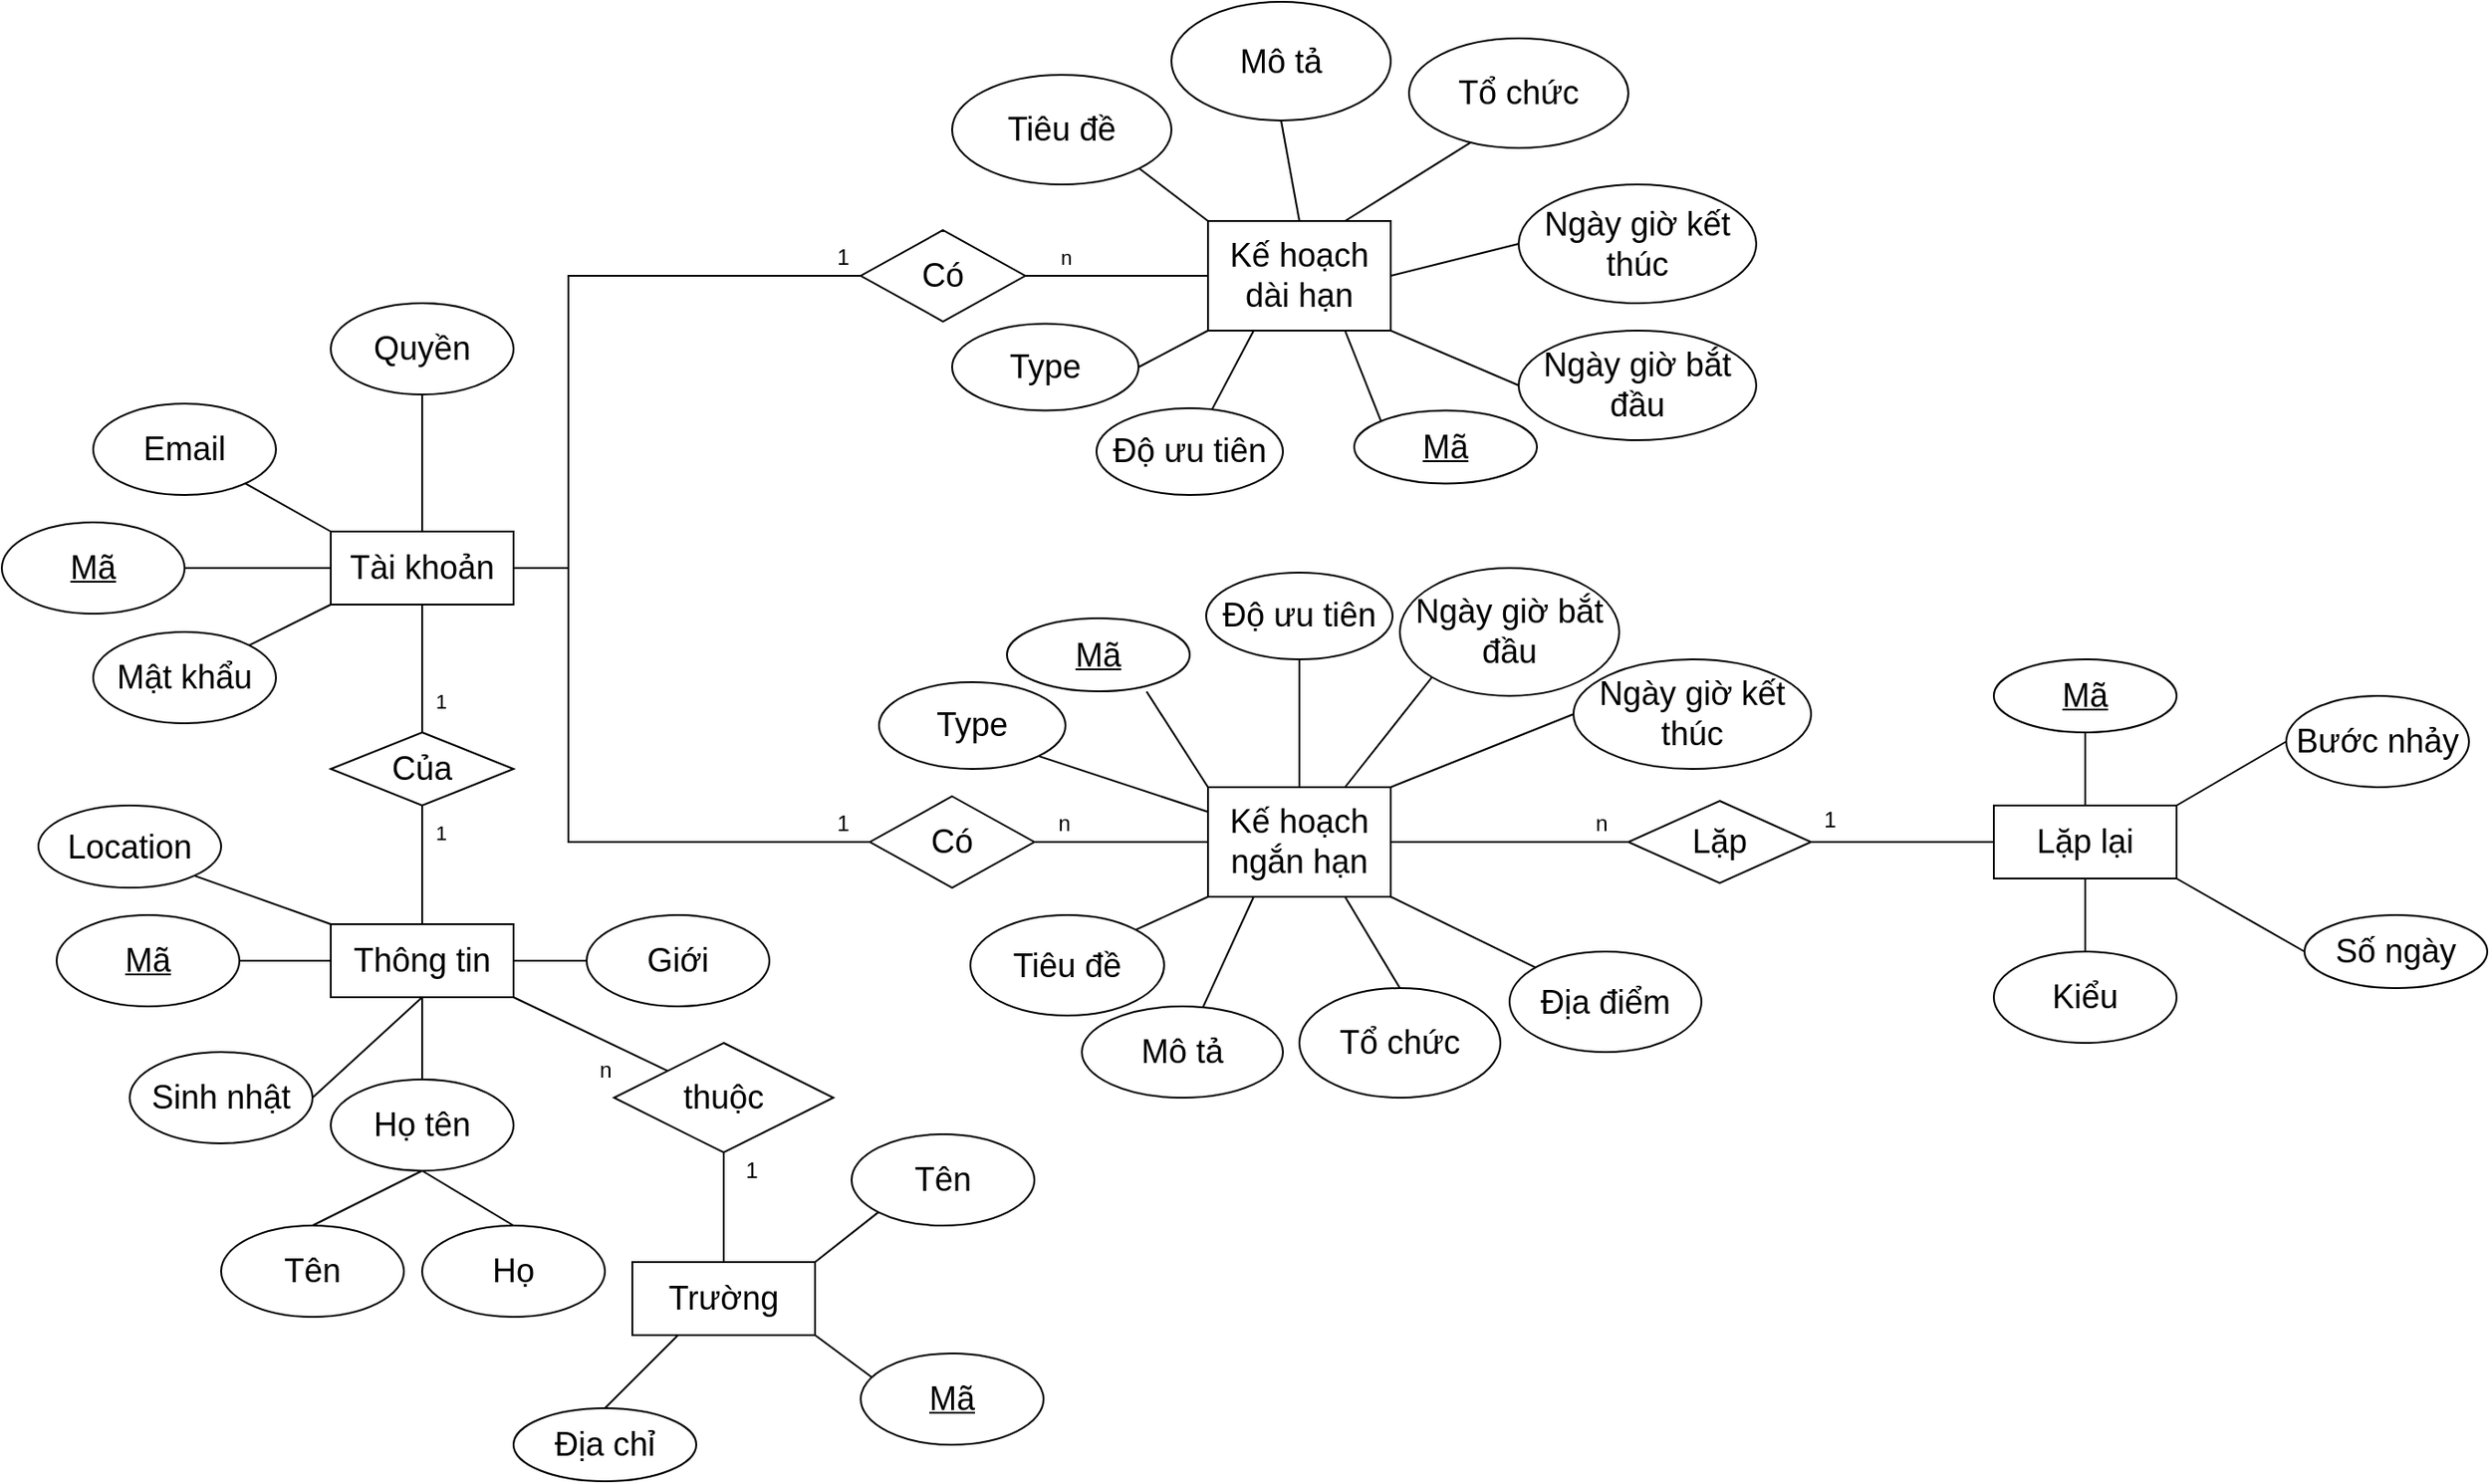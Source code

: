 <mxfile version="13.10.6" type="device"><diagram id="KJ_WwXxA33eFdEyZSN4s" name="Page-1"><mxGraphModel dx="1438" dy="985" grid="1" gridSize="10" guides="1" tooltips="1" connect="1" arrows="1" fold="1" page="0" pageScale="1" pageWidth="827" pageHeight="1169" math="0" shadow="0"><root><mxCell id="0"/><mxCell id="1" parent="0"/><mxCell id="ec2SP-fFcRyI_xErEhIp-40" style="edgeStyle=none;rounded=0;orthogonalLoop=1;jettySize=auto;html=1;entryX=0.5;entryY=1;entryDx=0;entryDy=0;endArrow=none;" parent="1" source="ec2SP-fFcRyI_xErEhIp-2" target="ec2SP-fFcRyI_xErEhIp-39" edge="1"><mxGeometry relative="1" as="geometry"/></mxCell><mxCell id="ec2SP-fFcRyI_xErEhIp-43" value="1" style="edgeLabel;html=1;align=center;verticalAlign=middle;resizable=0;points=[];" parent="ec2SP-fFcRyI_xErEhIp-40" vertex="1" connectable="0"><mxGeometry x="0.55" relative="1" as="geometry"><mxPoint x="10" as="offset"/></mxGeometry></mxCell><mxCell id="ec2SP-fFcRyI_xErEhIp-2" value="&lt;font style=&quot;font-size: 18px&quot;&gt;Thông tin&lt;/font&gt;" style="whiteSpace=wrap;html=1;align=center;" parent="1" vertex="1"><mxGeometry x="70" y="315" width="100" height="40" as="geometry"/></mxCell><mxCell id="ec2SP-fFcRyI_xErEhIp-44" style="edgeStyle=none;rounded=0;orthogonalLoop=1;jettySize=auto;html=1;entryX=0;entryY=0;entryDx=0;entryDy=0;endArrow=none;" parent="1" source="ec2SP-fFcRyI_xErEhIp-6" target="ec2SP-fFcRyI_xErEhIp-10" edge="1"><mxGeometry relative="1" as="geometry"/></mxCell><mxCell id="ec2SP-fFcRyI_xErEhIp-6" value="&lt;font style=&quot;font-size: 18px&quot;&gt;Email&lt;/font&gt;" style="ellipse;whiteSpace=wrap;html=1;align=center;" parent="1" vertex="1"><mxGeometry x="-60" y="30" width="100" height="50" as="geometry"/></mxCell><mxCell id="ec2SP-fFcRyI_xErEhIp-41" style="edgeStyle=none;rounded=0;orthogonalLoop=1;jettySize=auto;html=1;endArrow=none;" parent="1" source="ec2SP-fFcRyI_xErEhIp-10" target="ec2SP-fFcRyI_xErEhIp-39" edge="1"><mxGeometry relative="1" as="geometry"/></mxCell><mxCell id="ec2SP-fFcRyI_xErEhIp-42" value="1" style="edgeLabel;html=1;align=center;verticalAlign=middle;resizable=0;points=[];" parent="ec2SP-fFcRyI_xErEhIp-41" vertex="1" connectable="0"><mxGeometry x="0.5" y="-1" relative="1" as="geometry"><mxPoint x="11" as="offset"/></mxGeometry></mxCell><mxCell id="ec2SP-fFcRyI_xErEhIp-10" value="&lt;font style=&quot;font-size: 18px&quot;&gt;Tài khoản&lt;/font&gt;" style="whiteSpace=wrap;html=1;align=center;" parent="1" vertex="1"><mxGeometry x="70" y="100" width="100" height="40" as="geometry"/></mxCell><mxCell id="ec2SP-fFcRyI_xErEhIp-45" style="edgeStyle=none;rounded=0;orthogonalLoop=1;jettySize=auto;html=1;entryX=0;entryY=1;entryDx=0;entryDy=0;endArrow=none;" parent="1" source="ec2SP-fFcRyI_xErEhIp-14" target="ec2SP-fFcRyI_xErEhIp-10" edge="1"><mxGeometry relative="1" as="geometry"/></mxCell><mxCell id="ec2SP-fFcRyI_xErEhIp-14" value="&lt;font style=&quot;font-size: 18px&quot;&gt;Mật khẩu&lt;/font&gt;" style="ellipse;whiteSpace=wrap;html=1;align=center;" parent="1" vertex="1"><mxGeometry x="-60" y="155" width="100" height="50" as="geometry"/></mxCell><mxCell id="ec2SP-fFcRyI_xErEhIp-31" style="edgeStyle=none;rounded=0;orthogonalLoop=1;jettySize=auto;html=1;exitX=1;exitY=0.5;exitDx=0;exitDy=0;entryX=0;entryY=0.5;entryDx=0;entryDy=0;endArrow=none;" parent="1" source="ec2SP-fFcRyI_xErEhIp-16" target="ec2SP-fFcRyI_xErEhIp-2" edge="1"><mxGeometry relative="1" as="geometry"/></mxCell><mxCell id="ec2SP-fFcRyI_xErEhIp-16" value="&lt;font style=&quot;font-size: 18px&quot;&gt;Mã&lt;/font&gt;" style="ellipse;whiteSpace=wrap;html=1;align=center;fontStyle=4;" parent="1" vertex="1"><mxGeometry x="-80" y="310" width="100" height="50" as="geometry"/></mxCell><mxCell id="ec2SP-fFcRyI_xErEhIp-27" style="edgeStyle=none;rounded=0;orthogonalLoop=1;jettySize=auto;html=1;entryX=0.5;entryY=1;entryDx=0;entryDy=0;endArrow=none;" parent="1" source="ec2SP-fFcRyI_xErEhIp-18" target="ec2SP-fFcRyI_xErEhIp-2" edge="1"><mxGeometry relative="1" as="geometry"/></mxCell><mxCell id="ec2SP-fFcRyI_xErEhIp-18" value="&lt;font style=&quot;font-size: 18px&quot;&gt;Họ tên&lt;/font&gt;" style="ellipse;whiteSpace=wrap;html=1;align=center;" parent="1" vertex="1"><mxGeometry x="70" y="400" width="100" height="50" as="geometry"/></mxCell><mxCell id="ec2SP-fFcRyI_xErEhIp-19" value="&lt;font style=&quot;font-size: 18px&quot;&gt;Sinh nhật&lt;/font&gt;" style="ellipse;whiteSpace=wrap;html=1;align=center;" parent="1" vertex="1"><mxGeometry x="-40" y="385" width="100" height="50" as="geometry"/></mxCell><mxCell id="ec2SP-fFcRyI_xErEhIp-28" style="edgeStyle=none;rounded=0;orthogonalLoop=1;jettySize=auto;html=1;exitX=0;exitY=0.5;exitDx=0;exitDy=0;endArrow=none;entryX=1;entryY=0.5;entryDx=0;entryDy=0;" parent="1" source="ec2SP-fFcRyI_xErEhIp-20" target="ec2SP-fFcRyI_xErEhIp-2" edge="1"><mxGeometry relative="1" as="geometry"><mxPoint x="230" y="340" as="targetPoint"/></mxGeometry></mxCell><mxCell id="ec2SP-fFcRyI_xErEhIp-20" value="&lt;font style=&quot;font-size: 18px&quot;&gt;Giới&lt;/font&gt;" style="ellipse;whiteSpace=wrap;html=1;align=center;" parent="1" vertex="1"><mxGeometry x="210" y="310" width="100" height="50" as="geometry"/></mxCell><mxCell id="ec2SP-fFcRyI_xErEhIp-29" style="edgeStyle=none;rounded=0;orthogonalLoop=1;jettySize=auto;html=1;exitX=0.5;exitY=0;exitDx=0;exitDy=0;entryX=0.5;entryY=1;entryDx=0;entryDy=0;endArrow=none;" parent="1" source="ec2SP-fFcRyI_xErEhIp-21" target="ec2SP-fFcRyI_xErEhIp-18" edge="1"><mxGeometry relative="1" as="geometry"/></mxCell><mxCell id="ec2SP-fFcRyI_xErEhIp-21" value="&lt;font style=&quot;font-size: 18px&quot;&gt;Tên&lt;/font&gt;" style="ellipse;whiteSpace=wrap;html=1;align=center;" parent="1" vertex="1"><mxGeometry x="10" y="480" width="100" height="50" as="geometry"/></mxCell><mxCell id="ec2SP-fFcRyI_xErEhIp-30" style="edgeStyle=none;rounded=0;orthogonalLoop=1;jettySize=auto;html=1;exitX=0.5;exitY=0;exitDx=0;exitDy=0;endArrow=none;entryX=0.5;entryY=1;entryDx=0;entryDy=0;" parent="1" source="ec2SP-fFcRyI_xErEhIp-22" target="ec2SP-fFcRyI_xErEhIp-18" edge="1"><mxGeometry relative="1" as="geometry"><mxPoint x="180" y="480" as="targetPoint"/></mxGeometry></mxCell><mxCell id="ec2SP-fFcRyI_xErEhIp-22" value="&lt;font style=&quot;font-size: 18px&quot;&gt;Họ&lt;/font&gt;" style="ellipse;whiteSpace=wrap;html=1;align=center;" parent="1" vertex="1"><mxGeometry x="120" y="480" width="100" height="50" as="geometry"/></mxCell><mxCell id="ec2SP-fFcRyI_xErEhIp-25" value="" style="endArrow=none;html=1;rounded=0;entryX=0.5;entryY=1;entryDx=0;entryDy=0;exitX=1;exitY=0.5;exitDx=0;exitDy=0;" parent="1" source="ec2SP-fFcRyI_xErEhIp-19" target="ec2SP-fFcRyI_xErEhIp-2" edge="1"><mxGeometry relative="1" as="geometry"><mxPoint x="50" y="429.5" as="sourcePoint"/><mxPoint x="210" y="429.5" as="targetPoint"/></mxGeometry></mxCell><mxCell id="ec2SP-fFcRyI_xErEhIp-38" style="edgeStyle=none;rounded=0;orthogonalLoop=1;jettySize=auto;html=1;endArrow=none;entryX=1;entryY=1;entryDx=0;entryDy=0;" parent="1" source="rrw5eA1UYSn70zmmJnmZ-3" target="ec2SP-fFcRyI_xErEhIp-2" edge="1"><mxGeometry relative="1" as="geometry"><mxPoint x="392.835" y="436.621" as="sourcePoint"/><mxPoint x="180" y="360" as="targetPoint"/></mxGeometry></mxCell><mxCell id="ec2SP-fFcRyI_xErEhIp-39" value="&lt;font style=&quot;font-size: 18px&quot;&gt;Của&lt;/font&gt;" style="shape=rhombus;perimeter=rhombusPerimeter;whiteSpace=wrap;html=1;align=center;" parent="1" vertex="1"><mxGeometry x="70" y="210" width="100" height="40" as="geometry"/></mxCell><mxCell id="ec2SP-fFcRyI_xErEhIp-68" style="edgeStyle=none;rounded=0;orthogonalLoop=1;jettySize=auto;html=1;endArrow=none;entryX=0.5;entryY=0;entryDx=0;entryDy=0;" parent="1" source="ec2SP-fFcRyI_xErEhIp-64" target="ec2SP-fFcRyI_xErEhIp-10" edge="1"><mxGeometry relative="1" as="geometry"><mxPoint x="138.667" y="-90" as="targetPoint"/></mxGeometry></mxCell><mxCell id="ec2SP-fFcRyI_xErEhIp-64" value="&lt;span style=&quot;font-size: 18px&quot;&gt;Quyền&lt;/span&gt;" style="ellipse;whiteSpace=wrap;html=1;align=center;" parent="1" vertex="1"><mxGeometry x="70" y="-25" width="100" height="50" as="geometry"/></mxCell><mxCell id="ec2SP-fFcRyI_xErEhIp-95" style="edgeStyle=none;rounded=0;orthogonalLoop=1;jettySize=auto;html=1;exitX=0;exitY=0;exitDx=0;exitDy=0;endArrow=none;entryX=1;entryY=1;entryDx=0;entryDy=0;" parent="1" source="ec2SP-fFcRyI_xErEhIp-69" target="ec2SP-fFcRyI_xErEhIp-93" edge="1"><mxGeometry relative="1" as="geometry"/></mxCell><mxCell id="ec2SP-fFcRyI_xErEhIp-96" style="edgeStyle=none;rounded=0;orthogonalLoop=1;jettySize=auto;html=1;exitX=0.5;exitY=0;exitDx=0;exitDy=0;entryX=0.5;entryY=1;entryDx=0;entryDy=0;endArrow=none;" parent="1" source="ec2SP-fFcRyI_xErEhIp-69" target="ec2SP-fFcRyI_xErEhIp-85" edge="1"><mxGeometry relative="1" as="geometry"/></mxCell><mxCell id="ec2SP-fFcRyI_xErEhIp-110" style="edgeStyle=none;rounded=0;orthogonalLoop=1;jettySize=auto;html=1;exitX=0.75;exitY=0;exitDx=0;exitDy=0;entryX=0.292;entryY=0.937;entryDx=0;entryDy=0;endArrow=none;entryPerimeter=0;" parent="1" source="ec2SP-fFcRyI_xErEhIp-69" target="ec2SP-fFcRyI_xErEhIp-109" edge="1"><mxGeometry relative="1" as="geometry"/></mxCell><mxCell id="46C-evi4hffXZa0Dl_TP-7" style="edgeStyle=none;rounded=0;orthogonalLoop=1;jettySize=auto;html=1;exitX=1;exitY=0.5;exitDx=0;exitDy=0;entryX=0;entryY=0.5;entryDx=0;entryDy=0;endArrow=none;endFill=0;" parent="1" source="ec2SP-fFcRyI_xErEhIp-69" target="46C-evi4hffXZa0Dl_TP-6" edge="1"><mxGeometry relative="1" as="geometry"/></mxCell><mxCell id="46C-evi4hffXZa0Dl_TP-8" style="edgeStyle=none;rounded=0;orthogonalLoop=1;jettySize=auto;html=1;exitX=1;exitY=1;exitDx=0;exitDy=0;entryX=0;entryY=0.5;entryDx=0;entryDy=0;endArrow=none;endFill=0;" parent="1" source="ec2SP-fFcRyI_xErEhIp-69" target="46C-evi4hffXZa0Dl_TP-5" edge="1"><mxGeometry relative="1" as="geometry"/></mxCell><mxCell id="2r0Grlxw7K3daB3hnZKE-4" style="edgeStyle=none;rounded=0;orthogonalLoop=1;jettySize=auto;html=1;exitX=0.75;exitY=1;exitDx=0;exitDy=0;entryX=0;entryY=0;entryDx=0;entryDy=0;endArrow=none;endFill=0;" parent="1" source="ec2SP-fFcRyI_xErEhIp-69" target="2r0Grlxw7K3daB3hnZKE-3" edge="1"><mxGeometry relative="1" as="geometry"/></mxCell><mxCell id="wTvaJVW8XRrOF5SfuBHR-3" style="rounded=0;orthogonalLoop=1;jettySize=auto;html=1;exitX=0;exitY=1;exitDx=0;exitDy=0;entryX=1;entryY=0.5;entryDx=0;entryDy=0;endArrow=none;endFill=0;" edge="1" parent="1" source="ec2SP-fFcRyI_xErEhIp-69" target="wTvaJVW8XRrOF5SfuBHR-2"><mxGeometry relative="1" as="geometry"/></mxCell><mxCell id="ec2SP-fFcRyI_xErEhIp-69" value="&lt;font style=&quot;font-size: 18px&quot;&gt;Kế hoạch dài hạn&lt;/font&gt;" style="whiteSpace=wrap;html=1;align=center;" parent="1" vertex="1"><mxGeometry x="550" y="-70" width="100" height="60" as="geometry"/></mxCell><mxCell id="ec2SP-fFcRyI_xErEhIp-100" style="edgeStyle=none;rounded=0;orthogonalLoop=1;jettySize=auto;html=1;exitX=0;exitY=1;exitDx=0;exitDy=0;entryX=1;entryY=0;entryDx=0;entryDy=0;endArrow=none;" parent="1" source="ec2SP-fFcRyI_xErEhIp-70" target="ec2SP-fFcRyI_xErEhIp-89" edge="1"><mxGeometry relative="1" as="geometry"/></mxCell><mxCell id="ec2SP-fFcRyI_xErEhIp-101" style="edgeStyle=none;rounded=0;orthogonalLoop=1;jettySize=auto;html=1;exitX=0.25;exitY=1;exitDx=0;exitDy=0;endArrow=none;" parent="1" source="ec2SP-fFcRyI_xErEhIp-70" target="ec2SP-fFcRyI_xErEhIp-90" edge="1"><mxGeometry relative="1" as="geometry"/></mxCell><mxCell id="UZHz2TOHlEQdDS_HJTiY-31" style="edgeStyle=none;rounded=0;orthogonalLoop=1;jettySize=auto;html=1;exitX=1;exitY=1;exitDx=0;exitDy=0;endArrow=none;endFill=0;" parent="1" source="ec2SP-fFcRyI_xErEhIp-70" target="UZHz2TOHlEQdDS_HJTiY-32" edge="1"><mxGeometry relative="1" as="geometry"><mxPoint x="740" y="320" as="targetPoint"/></mxGeometry></mxCell><mxCell id="46C-evi4hffXZa0Dl_TP-11" style="edgeStyle=none;rounded=0;orthogonalLoop=1;jettySize=auto;html=1;exitX=1;exitY=0.5;exitDx=0;exitDy=0;endArrow=none;endFill=0;entryX=0;entryY=0.5;entryDx=0;entryDy=0;" parent="1" source="ec2SP-fFcRyI_xErEhIp-70" target="46C-evi4hffXZa0Dl_TP-13" edge="1"><mxGeometry relative="1" as="geometry"><mxPoint x="763" y="260" as="targetPoint"/></mxGeometry></mxCell><mxCell id="ec2SP-fFcRyI_xErEhIp-70" value="&lt;font style=&quot;font-size: 18px&quot;&gt;Kế hoạch ngắn hạn&lt;/font&gt;" style="whiteSpace=wrap;html=1;align=center;" parent="1" vertex="1"><mxGeometry x="550" y="240" width="100" height="60" as="geometry"/></mxCell><mxCell id="ec2SP-fFcRyI_xErEhIp-73" style="edgeStyle=none;rounded=0;orthogonalLoop=1;jettySize=auto;html=1;entryX=0;entryY=0.5;entryDx=0;entryDy=0;endArrow=none;exitX=1;exitY=0.5;exitDx=0;exitDy=0;" parent="1" source="ec2SP-fFcRyI_xErEhIp-71" target="ec2SP-fFcRyI_xErEhIp-69" edge="1"><mxGeometry relative="1" as="geometry"/></mxCell><mxCell id="ec2SP-fFcRyI_xErEhIp-79" value="n" style="edgeLabel;html=1;align=center;verticalAlign=middle;resizable=0;points=[];" parent="ec2SP-fFcRyI_xErEhIp-73" vertex="1" connectable="0"><mxGeometry x="-0.568" relative="1" as="geometry"><mxPoint y="-10" as="offset"/></mxGeometry></mxCell><mxCell id="ec2SP-fFcRyI_xErEhIp-77" style="edgeStyle=none;rounded=0;orthogonalLoop=1;jettySize=auto;html=1;entryX=1;entryY=0.5;entryDx=0;entryDy=0;endArrow=none;exitX=0;exitY=0.5;exitDx=0;exitDy=0;" parent="1" source="ec2SP-fFcRyI_xErEhIp-71" target="ec2SP-fFcRyI_xErEhIp-10" edge="1"><mxGeometry relative="1" as="geometry"><Array as="points"><mxPoint x="200" y="-40"/><mxPoint x="200" y="120"/></Array></mxGeometry></mxCell><mxCell id="ec2SP-fFcRyI_xErEhIp-71" value="&lt;font style=&quot;font-size: 18px&quot;&gt;Có&lt;/font&gt;" style="shape=rhombus;perimeter=rhombusPerimeter;whiteSpace=wrap;html=1;align=center;" parent="1" vertex="1"><mxGeometry x="360" y="-65" width="90" height="50" as="geometry"/></mxCell><mxCell id="ec2SP-fFcRyI_xErEhIp-74" style="edgeStyle=none;rounded=0;orthogonalLoop=1;jettySize=auto;html=1;entryX=0;entryY=0.5;entryDx=0;entryDy=0;endArrow=none;" parent="1" source="ec2SP-fFcRyI_xErEhIp-72" target="ec2SP-fFcRyI_xErEhIp-70" edge="1"><mxGeometry relative="1" as="geometry"/></mxCell><mxCell id="ec2SP-fFcRyI_xErEhIp-76" style="edgeStyle=none;rounded=0;orthogonalLoop=1;jettySize=auto;html=1;entryX=1;entryY=0.5;entryDx=0;entryDy=0;endArrow=none;exitX=0;exitY=0.5;exitDx=0;exitDy=0;" parent="1" source="ec2SP-fFcRyI_xErEhIp-72" target="ec2SP-fFcRyI_xErEhIp-10" edge="1"><mxGeometry relative="1" as="geometry"><Array as="points"><mxPoint x="200" y="270"/><mxPoint x="200" y="120"/></Array></mxGeometry></mxCell><mxCell id="ec2SP-fFcRyI_xErEhIp-72" value="&lt;font style=&quot;font-size: 18px&quot;&gt;Có&lt;/font&gt;" style="shape=rhombus;perimeter=rhombusPerimeter;whiteSpace=wrap;html=1;align=center;" parent="1" vertex="1"><mxGeometry x="365" y="245" width="90" height="50" as="geometry"/></mxCell><mxCell id="ec2SP-fFcRyI_xErEhIp-81" value="1" style="text;html=1;align=center;verticalAlign=middle;resizable=0;points=[];autosize=1;" parent="1" vertex="1"><mxGeometry x="340" y="-60" width="20" height="20" as="geometry"/></mxCell><mxCell id="ec2SP-fFcRyI_xErEhIp-83" value="n" style="text;html=1;align=center;verticalAlign=middle;resizable=0;points=[];autosize=1;" parent="1" vertex="1"><mxGeometry x="461" y="250" width="20" height="20" as="geometry"/></mxCell><mxCell id="ec2SP-fFcRyI_xErEhIp-85" value="&lt;span style=&quot;font-size: 18px&quot;&gt;Mô tả&lt;/span&gt;" style="ellipse;whiteSpace=wrap;html=1;align=center;" parent="1" vertex="1"><mxGeometry x="530" y="-190" width="120" height="65" as="geometry"/></mxCell><mxCell id="ec2SP-fFcRyI_xErEhIp-89" value="&lt;font style=&quot;font-size: 18px&quot;&gt;Tiêu đề&lt;/font&gt;" style="ellipse;whiteSpace=wrap;html=1;align=center;" parent="1" vertex="1"><mxGeometry x="420" y="310" width="106" height="55" as="geometry"/></mxCell><mxCell id="ec2SP-fFcRyI_xErEhIp-90" value="&lt;font style=&quot;font-size: 18px&quot;&gt;Mô tả&lt;/font&gt;" style="ellipse;whiteSpace=wrap;html=1;align=center;" parent="1" vertex="1"><mxGeometry x="481" y="360" width="110" height="50" as="geometry"/></mxCell><mxCell id="ec2SP-fFcRyI_xErEhIp-93" value="&lt;font style=&quot;font-size: 18px&quot;&gt;Tiêu đề&lt;/font&gt;" style="ellipse;whiteSpace=wrap;html=1;align=center;" parent="1" vertex="1"><mxGeometry x="410" y="-150" width="120" height="60" as="geometry"/></mxCell><mxCell id="ec2SP-fFcRyI_xErEhIp-109" value="&lt;font style=&quot;font-size: 18px&quot;&gt;Tổ chức&lt;/font&gt;" style="ellipse;whiteSpace=wrap;html=1;align=center;" parent="1" vertex="1"><mxGeometry x="660" y="-170" width="120" height="60" as="geometry"/></mxCell><mxCell id="ec2SP-fFcRyI_xErEhIp-112" style="edgeStyle=none;rounded=0;orthogonalLoop=1;jettySize=auto;html=1;endArrow=none;entryX=0.75;entryY=1;entryDx=0;entryDy=0;exitX=0.5;exitY=0;exitDx=0;exitDy=0;" parent="1" source="ec2SP-fFcRyI_xErEhIp-111" target="ec2SP-fFcRyI_xErEhIp-70" edge="1"><mxGeometry relative="1" as="geometry"><mxPoint x="650" y="290" as="targetPoint"/></mxGeometry></mxCell><mxCell id="ec2SP-fFcRyI_xErEhIp-111" value="&lt;font style=&quot;font-size: 18px&quot;&gt;Tổ chức&lt;/font&gt;" style="ellipse;whiteSpace=wrap;html=1;align=center;" parent="1" vertex="1"><mxGeometry x="600" y="350" width="110" height="60" as="geometry"/></mxCell><mxCell id="rrw5eA1UYSn70zmmJnmZ-2" style="edgeStyle=orthogonalEdgeStyle;rounded=0;orthogonalLoop=1;jettySize=auto;html=1;entryX=0;entryY=0.5;entryDx=0;entryDy=0;endArrow=none;endFill=0;" parent="1" source="rrw5eA1UYSn70zmmJnmZ-1" target="ec2SP-fFcRyI_xErEhIp-10" edge="1"><mxGeometry relative="1" as="geometry"/></mxCell><mxCell id="rrw5eA1UYSn70zmmJnmZ-1" value="&lt;font style=&quot;font-size: 18px&quot;&gt;Mã&lt;/font&gt;" style="ellipse;whiteSpace=wrap;html=1;align=center;fontStyle=4;" parent="1" vertex="1"><mxGeometry x="-110" y="95" width="100" height="50" as="geometry"/></mxCell><mxCell id="rrw5eA1UYSn70zmmJnmZ-4" style="edgeStyle=orthogonalEdgeStyle;rounded=0;orthogonalLoop=1;jettySize=auto;html=1;endArrow=none;endFill=0;" parent="1" source="rrw5eA1UYSn70zmmJnmZ-3" target="rrw5eA1UYSn70zmmJnmZ-5" edge="1"><mxGeometry relative="1" as="geometry"><mxPoint x="510" y="437" as="targetPoint"/></mxGeometry></mxCell><mxCell id="rrw5eA1UYSn70zmmJnmZ-3" value="&lt;font style=&quot;font-size: 18px&quot;&gt;thuộc&lt;/font&gt;" style="shape=rhombus;perimeter=rhombusPerimeter;whiteSpace=wrap;html=1;align=center;" parent="1" vertex="1"><mxGeometry x="224.995" y="380.001" width="120" height="60" as="geometry"/></mxCell><mxCell id="rrw5eA1UYSn70zmmJnmZ-9" style="rounded=0;orthogonalLoop=1;jettySize=auto;html=1;exitX=1;exitY=0;exitDx=0;exitDy=0;entryX=0;entryY=1;entryDx=0;entryDy=0;endArrow=none;endFill=0;" parent="1" source="rrw5eA1UYSn70zmmJnmZ-5" target="rrw5eA1UYSn70zmmJnmZ-6" edge="1"><mxGeometry relative="1" as="geometry"/></mxCell><mxCell id="rrw5eA1UYSn70zmmJnmZ-10" style="edgeStyle=none;rounded=0;orthogonalLoop=1;jettySize=auto;html=1;exitX=1;exitY=1;exitDx=0;exitDy=0;entryX=0.08;entryY=0.29;entryDx=0;entryDy=0;endArrow=none;endFill=0;entryPerimeter=0;" parent="1" source="rrw5eA1UYSn70zmmJnmZ-5" target="rrw5eA1UYSn70zmmJnmZ-7" edge="1"><mxGeometry relative="1" as="geometry"/></mxCell><mxCell id="rrw5eA1UYSn70zmmJnmZ-5" value="&lt;font style=&quot;font-size: 18px&quot;&gt;Trường&lt;/font&gt;" style="whiteSpace=wrap;html=1;align=center;" parent="1" vertex="1"><mxGeometry x="235" y="500" width="100" height="40" as="geometry"/></mxCell><mxCell id="rrw5eA1UYSn70zmmJnmZ-6" value="&lt;font style=&quot;font-size: 18px&quot;&gt;Tên&lt;/font&gt;" style="ellipse;whiteSpace=wrap;html=1;align=center;" parent="1" vertex="1"><mxGeometry x="355" y="430" width="100" height="50" as="geometry"/></mxCell><mxCell id="rrw5eA1UYSn70zmmJnmZ-7" value="&lt;font style=&quot;font-size: 18px&quot;&gt;Mã&lt;/font&gt;" style="ellipse;whiteSpace=wrap;html=1;align=center;fontStyle=4;" parent="1" vertex="1"><mxGeometry x="360" y="550" width="100" height="50" as="geometry"/></mxCell><mxCell id="46C-evi4hffXZa0Dl_TP-3" style="edgeStyle=none;rounded=0;orthogonalLoop=1;jettySize=auto;html=1;exitX=0;exitY=1;exitDx=0;exitDy=0;entryX=0.75;entryY=0;entryDx=0;entryDy=0;endArrow=none;endFill=0;" parent="1" source="rrw5eA1UYSn70zmmJnmZ-84" target="ec2SP-fFcRyI_xErEhIp-70" edge="1"><mxGeometry relative="1" as="geometry"/></mxCell><mxCell id="rrw5eA1UYSn70zmmJnmZ-84" value="&lt;span style=&quot;font-size: 18px&quot;&gt;Ngày giờ bắt đầu&lt;/span&gt;" style="ellipse;whiteSpace=wrap;html=1;align=center;" parent="1" vertex="1"><mxGeometry x="655" y="120" width="120" height="70" as="geometry"/></mxCell><mxCell id="46C-evi4hffXZa0Dl_TP-4" style="edgeStyle=none;rounded=0;orthogonalLoop=1;jettySize=auto;html=1;exitX=0;exitY=0.5;exitDx=0;exitDy=0;entryX=1;entryY=0;entryDx=0;entryDy=0;endArrow=none;endFill=0;" parent="1" source="rrw5eA1UYSn70zmmJnmZ-85" target="ec2SP-fFcRyI_xErEhIp-70" edge="1"><mxGeometry relative="1" as="geometry"/></mxCell><mxCell id="rrw5eA1UYSn70zmmJnmZ-85" value="&lt;span style=&quot;font-size: 18px&quot;&gt;Ngày giờ kết thúc&lt;/span&gt;" style="ellipse;whiteSpace=wrap;html=1;align=center;" parent="1" vertex="1"><mxGeometry x="750" y="170" width="130" height="60" as="geometry"/></mxCell><mxCell id="UZHz2TOHlEQdDS_HJTiY-2" style="rounded=0;orthogonalLoop=1;jettySize=auto;html=1;exitX=0.5;exitY=0;exitDx=0;exitDy=0;entryX=0.25;entryY=1;entryDx=0;entryDy=0;endArrow=none;endFill=0;" parent="1" source="UZHz2TOHlEQdDS_HJTiY-1" target="rrw5eA1UYSn70zmmJnmZ-5" edge="1"><mxGeometry relative="1" as="geometry"/></mxCell><mxCell id="UZHz2TOHlEQdDS_HJTiY-1" value="&lt;font style=&quot;font-size: 18px&quot;&gt;Địa chỉ&lt;/font&gt;" style="ellipse;whiteSpace=wrap;html=1;align=center;" parent="1" vertex="1"><mxGeometry x="170" y="580" width="100" height="40" as="geometry"/></mxCell><mxCell id="UZHz2TOHlEQdDS_HJTiY-7" value="1" style="text;html=1;align=center;verticalAlign=middle;resizable=0;points=[];autosize=1;" parent="1" vertex="1"><mxGeometry x="290" y="440" width="20" height="20" as="geometry"/></mxCell><mxCell id="UZHz2TOHlEQdDS_HJTiY-8" value="n" style="text;html=1;align=center;verticalAlign=middle;resizable=0;points=[];autosize=1;" parent="1" vertex="1"><mxGeometry x="210" y="385" width="20" height="20" as="geometry"/></mxCell><mxCell id="UZHz2TOHlEQdDS_HJTiY-9" value="1" style="text;html=1;align=center;verticalAlign=middle;resizable=0;points=[];autosize=1;" parent="1" vertex="1"><mxGeometry x="340" y="250" width="20" height="20" as="geometry"/></mxCell><mxCell id="UZHz2TOHlEQdDS_HJTiY-32" value="&lt;span style=&quot;font-size: 18px&quot;&gt;Địa điểm&lt;/span&gt;" style="ellipse;whiteSpace=wrap;html=1;align=center;" parent="1" vertex="1"><mxGeometry x="715" y="330" width="105" height="55" as="geometry"/></mxCell><mxCell id="46C-evi4hffXZa0Dl_TP-2" style="rounded=0;orthogonalLoop=1;jettySize=auto;html=1;exitX=1;exitY=1;exitDx=0;exitDy=0;entryX=0;entryY=0;entryDx=0;entryDy=0;endArrow=none;endFill=0;" parent="1" source="46C-evi4hffXZa0Dl_TP-1" target="ec2SP-fFcRyI_xErEhIp-2" edge="1"><mxGeometry relative="1" as="geometry"/></mxCell><mxCell id="46C-evi4hffXZa0Dl_TP-1" value="&lt;font style=&quot;font-size: 18px&quot;&gt;Location&lt;/font&gt;" style="ellipse;whiteSpace=wrap;html=1;align=center;" parent="1" vertex="1"><mxGeometry x="-90" y="250" width="100" height="45" as="geometry"/></mxCell><mxCell id="46C-evi4hffXZa0Dl_TP-5" value="&lt;font style=&quot;font-size: 18px&quot;&gt;Ngày giờ bắt đầu&lt;/font&gt;" style="ellipse;whiteSpace=wrap;html=1;align=center;" parent="1" vertex="1"><mxGeometry x="720" y="-10" width="130" height="60" as="geometry"/></mxCell><mxCell id="46C-evi4hffXZa0Dl_TP-6" value="&lt;font style=&quot;font-size: 18px&quot;&gt;Ngày giờ kết thúc&lt;/font&gt;" style="ellipse;whiteSpace=wrap;html=1;align=center;" parent="1" vertex="1"><mxGeometry x="720" y="-90" width="130" height="65" as="geometry"/></mxCell><mxCell id="46C-evi4hffXZa0Dl_TP-15" style="edgeStyle=none;rounded=0;orthogonalLoop=1;jettySize=auto;html=1;exitX=1;exitY=0.5;exitDx=0;exitDy=0;endArrow=none;endFill=0;" parent="1" source="46C-evi4hffXZa0Dl_TP-13" target="46C-evi4hffXZa0Dl_TP-14" edge="1"><mxGeometry relative="1" as="geometry"/></mxCell><mxCell id="46C-evi4hffXZa0Dl_TP-13" value="&lt;font style=&quot;font-size: 18px&quot;&gt;Lặp&lt;/font&gt;" style="shape=rhombus;perimeter=rhombusPerimeter;whiteSpace=wrap;html=1;align=center;" parent="1" vertex="1"><mxGeometry x="780" y="247.5" width="100" height="45" as="geometry"/></mxCell><mxCell id="46C-evi4hffXZa0Dl_TP-16" style="edgeStyle=none;rounded=0;orthogonalLoop=1;jettySize=auto;html=1;exitX=0.5;exitY=0;exitDx=0;exitDy=0;endArrow=none;endFill=0;entryX=0.5;entryY=1;entryDx=0;entryDy=0;" parent="1" source="46C-evi4hffXZa0Dl_TP-14" target="46C-evi4hffXZa0Dl_TP-17" edge="1"><mxGeometry relative="1" as="geometry"><mxPoint x="1030" y="210" as="targetPoint"/></mxGeometry></mxCell><mxCell id="46C-evi4hffXZa0Dl_TP-19" style="edgeStyle=none;rounded=0;orthogonalLoop=1;jettySize=auto;html=1;exitX=0.5;exitY=1;exitDx=0;exitDy=0;endArrow=none;endFill=0;" parent="1" source="46C-evi4hffXZa0Dl_TP-14" target="46C-evi4hffXZa0Dl_TP-18" edge="1"><mxGeometry relative="1" as="geometry"/></mxCell><mxCell id="46C-evi4hffXZa0Dl_TP-23" style="edgeStyle=none;rounded=0;orthogonalLoop=1;jettySize=auto;html=1;exitX=1;exitY=0;exitDx=0;exitDy=0;entryX=0;entryY=0.5;entryDx=0;entryDy=0;endArrow=none;endFill=0;" parent="1" source="46C-evi4hffXZa0Dl_TP-14" target="46C-evi4hffXZa0Dl_TP-22" edge="1"><mxGeometry relative="1" as="geometry"/></mxCell><mxCell id="46C-evi4hffXZa0Dl_TP-25" style="edgeStyle=none;rounded=0;orthogonalLoop=1;jettySize=auto;html=1;exitX=1;exitY=1;exitDx=0;exitDy=0;entryX=0;entryY=0.5;entryDx=0;entryDy=0;endArrow=none;endFill=0;" parent="1" source="46C-evi4hffXZa0Dl_TP-14" target="46C-evi4hffXZa0Dl_TP-24" edge="1"><mxGeometry relative="1" as="geometry"/></mxCell><mxCell id="46C-evi4hffXZa0Dl_TP-14" value="&lt;font style=&quot;font-size: 18px&quot;&gt;Lặp lại&lt;/font&gt;" style="whiteSpace=wrap;html=1;align=center;" parent="1" vertex="1"><mxGeometry x="980" y="250" width="100" height="40" as="geometry"/></mxCell><mxCell id="46C-evi4hffXZa0Dl_TP-17" value="&lt;font style=&quot;font-size: 18px&quot;&gt;&lt;u&gt;Mã&lt;/u&gt;&lt;/font&gt;" style="ellipse;whiteSpace=wrap;html=1;align=center;" parent="1" vertex="1"><mxGeometry x="980" y="170" width="100" height="40" as="geometry"/></mxCell><mxCell id="46C-evi4hffXZa0Dl_TP-18" value="&lt;font style=&quot;font-size: 18px&quot;&gt;Kiểu&lt;/font&gt;" style="ellipse;whiteSpace=wrap;html=1;align=center;" parent="1" vertex="1"><mxGeometry x="980" y="330" width="100" height="50" as="geometry"/></mxCell><mxCell id="46C-evi4hffXZa0Dl_TP-20" value="1" style="text;html=1;align=center;verticalAlign=middle;resizable=0;points=[];autosize=1;" parent="1" vertex="1"><mxGeometry x="880" y="247.5" width="20" height="20" as="geometry"/></mxCell><mxCell id="46C-evi4hffXZa0Dl_TP-21" value="n" style="text;html=1;align=center;verticalAlign=middle;resizable=0;points=[];autosize=1;" parent="1" vertex="1"><mxGeometry x="755" y="250" width="20" height="20" as="geometry"/></mxCell><mxCell id="46C-evi4hffXZa0Dl_TP-22" value="&lt;font style=&quot;font-size: 18px&quot;&gt;Bước nhảy&lt;/font&gt;" style="ellipse;whiteSpace=wrap;html=1;align=center;" parent="1" vertex="1"><mxGeometry x="1140" y="190" width="100" height="50" as="geometry"/></mxCell><mxCell id="46C-evi4hffXZa0Dl_TP-24" value="&lt;font style=&quot;font-size: 18px&quot;&gt;Số ngày&lt;/font&gt;" style="ellipse;whiteSpace=wrap;html=1;align=center;" parent="1" vertex="1"><mxGeometry x="1150" y="310" width="100" height="40" as="geometry"/></mxCell><mxCell id="2r0Grlxw7K3daB3hnZKE-2" style="edgeStyle=none;rounded=0;orthogonalLoop=1;jettySize=auto;html=1;exitX=0.764;exitY=1.003;exitDx=0;exitDy=0;entryX=0;entryY=0;entryDx=0;entryDy=0;endArrow=none;endFill=0;exitPerimeter=0;" parent="1" source="2r0Grlxw7K3daB3hnZKE-1" target="ec2SP-fFcRyI_xErEhIp-70" edge="1"><mxGeometry relative="1" as="geometry"/></mxCell><mxCell id="2r0Grlxw7K3daB3hnZKE-1" value="&lt;font style=&quot;font-size: 18px&quot;&gt;&lt;u&gt;Mã&lt;/u&gt;&lt;/font&gt;" style="ellipse;whiteSpace=wrap;html=1;align=center;" parent="1" vertex="1"><mxGeometry x="440" y="147.5" width="100" height="40" as="geometry"/></mxCell><mxCell id="2r0Grlxw7K3daB3hnZKE-3" value="&lt;font style=&quot;font-size: 18px&quot;&gt;&lt;u&gt;Mã&lt;/u&gt;&lt;/font&gt;" style="ellipse;whiteSpace=wrap;html=1;align=center;" parent="1" vertex="1"><mxGeometry x="630" y="33.75" width="100" height="40" as="geometry"/></mxCell><mxCell id="wTvaJVW8XRrOF5SfuBHR-2" value="&lt;span style=&quot;font-size: 18px&quot;&gt;Type&lt;/span&gt;" style="ellipse;whiteSpace=wrap;html=1;align=center;" vertex="1" parent="1"><mxGeometry x="410" y="-13.75" width="102" height="47.5" as="geometry"/></mxCell><mxCell id="wTvaJVW8XRrOF5SfuBHR-5" style="edgeStyle=none;rounded=0;orthogonalLoop=1;jettySize=auto;html=1;exitX=1;exitY=1;exitDx=0;exitDy=0;endArrow=none;endFill=0;" edge="1" parent="1" source="wTvaJVW8XRrOF5SfuBHR-4" target="ec2SP-fFcRyI_xErEhIp-70"><mxGeometry relative="1" as="geometry"/></mxCell><mxCell id="wTvaJVW8XRrOF5SfuBHR-4" value="&lt;span style=&quot;font-size: 18px&quot;&gt;Type&lt;/span&gt;" style="ellipse;whiteSpace=wrap;html=1;align=center;" vertex="1" parent="1"><mxGeometry x="370" y="182.5" width="102" height="47.5" as="geometry"/></mxCell><mxCell id="wTvaJVW8XRrOF5SfuBHR-9" style="edgeStyle=none;rounded=0;orthogonalLoop=1;jettySize=auto;html=1;entryX=0.25;entryY=1;entryDx=0;entryDy=0;endArrow=none;endFill=0;" edge="1" parent="1" source="wTvaJVW8XRrOF5SfuBHR-6" target="ec2SP-fFcRyI_xErEhIp-69"><mxGeometry relative="1" as="geometry"/></mxCell><mxCell id="wTvaJVW8XRrOF5SfuBHR-6" value="&lt;span style=&quot;font-size: 18px&quot;&gt;Độ ưu tiên&lt;/span&gt;" style="ellipse;whiteSpace=wrap;html=1;align=center;" vertex="1" parent="1"><mxGeometry x="489" y="32.5" width="102" height="47.5" as="geometry"/></mxCell><mxCell id="wTvaJVW8XRrOF5SfuBHR-8" style="edgeStyle=none;rounded=0;orthogonalLoop=1;jettySize=auto;html=1;entryX=0.5;entryY=0;entryDx=0;entryDy=0;endArrow=none;endFill=0;" edge="1" parent="1" source="wTvaJVW8XRrOF5SfuBHR-7" target="ec2SP-fFcRyI_xErEhIp-70"><mxGeometry relative="1" as="geometry"/></mxCell><mxCell id="wTvaJVW8XRrOF5SfuBHR-7" value="&lt;span style=&quot;font-size: 18px&quot;&gt;Độ ưu tiên&lt;/span&gt;" style="ellipse;whiteSpace=wrap;html=1;align=center;" vertex="1" parent="1"><mxGeometry x="549" y="122.5" width="102" height="47.5" as="geometry"/></mxCell></root></mxGraphModel></diagram></mxfile>